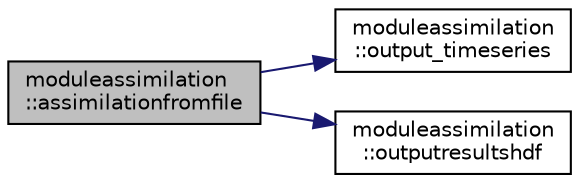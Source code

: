 digraph "moduleassimilation::assimilationfromfile"
{
 // LATEX_PDF_SIZE
  edge [fontname="Helvetica",fontsize="10",labelfontname="Helvetica",labelfontsize="10"];
  node [fontname="Helvetica",fontsize="10",shape=record];
  rankdir="LR";
  Node1 [label="moduleassimilation\l::assimilationfromfile",height=0.2,width=0.4,color="black", fillcolor="grey75", style="filled", fontcolor="black",tooltip=" "];
  Node1 -> Node2 [color="midnightblue",fontsize="10",style="solid",fontname="Helvetica"];
  Node2 [label="moduleassimilation\l::output_timeseries",height=0.2,width=0.4,color="black", fillcolor="white", style="filled",URL="$namespacemoduleassimilation.html#a4802b71b408a488941f1becab34042ec",tooltip=" "];
  Node1 -> Node3 [color="midnightblue",fontsize="10",style="solid",fontname="Helvetica"];
  Node3 [label="moduleassimilation\l::outputresultshdf",height=0.2,width=0.4,color="black", fillcolor="white", style="filled",URL="$namespacemoduleassimilation.html#a48b30161fd16a556f8e54eeaf6b054e3",tooltip=" "];
}
